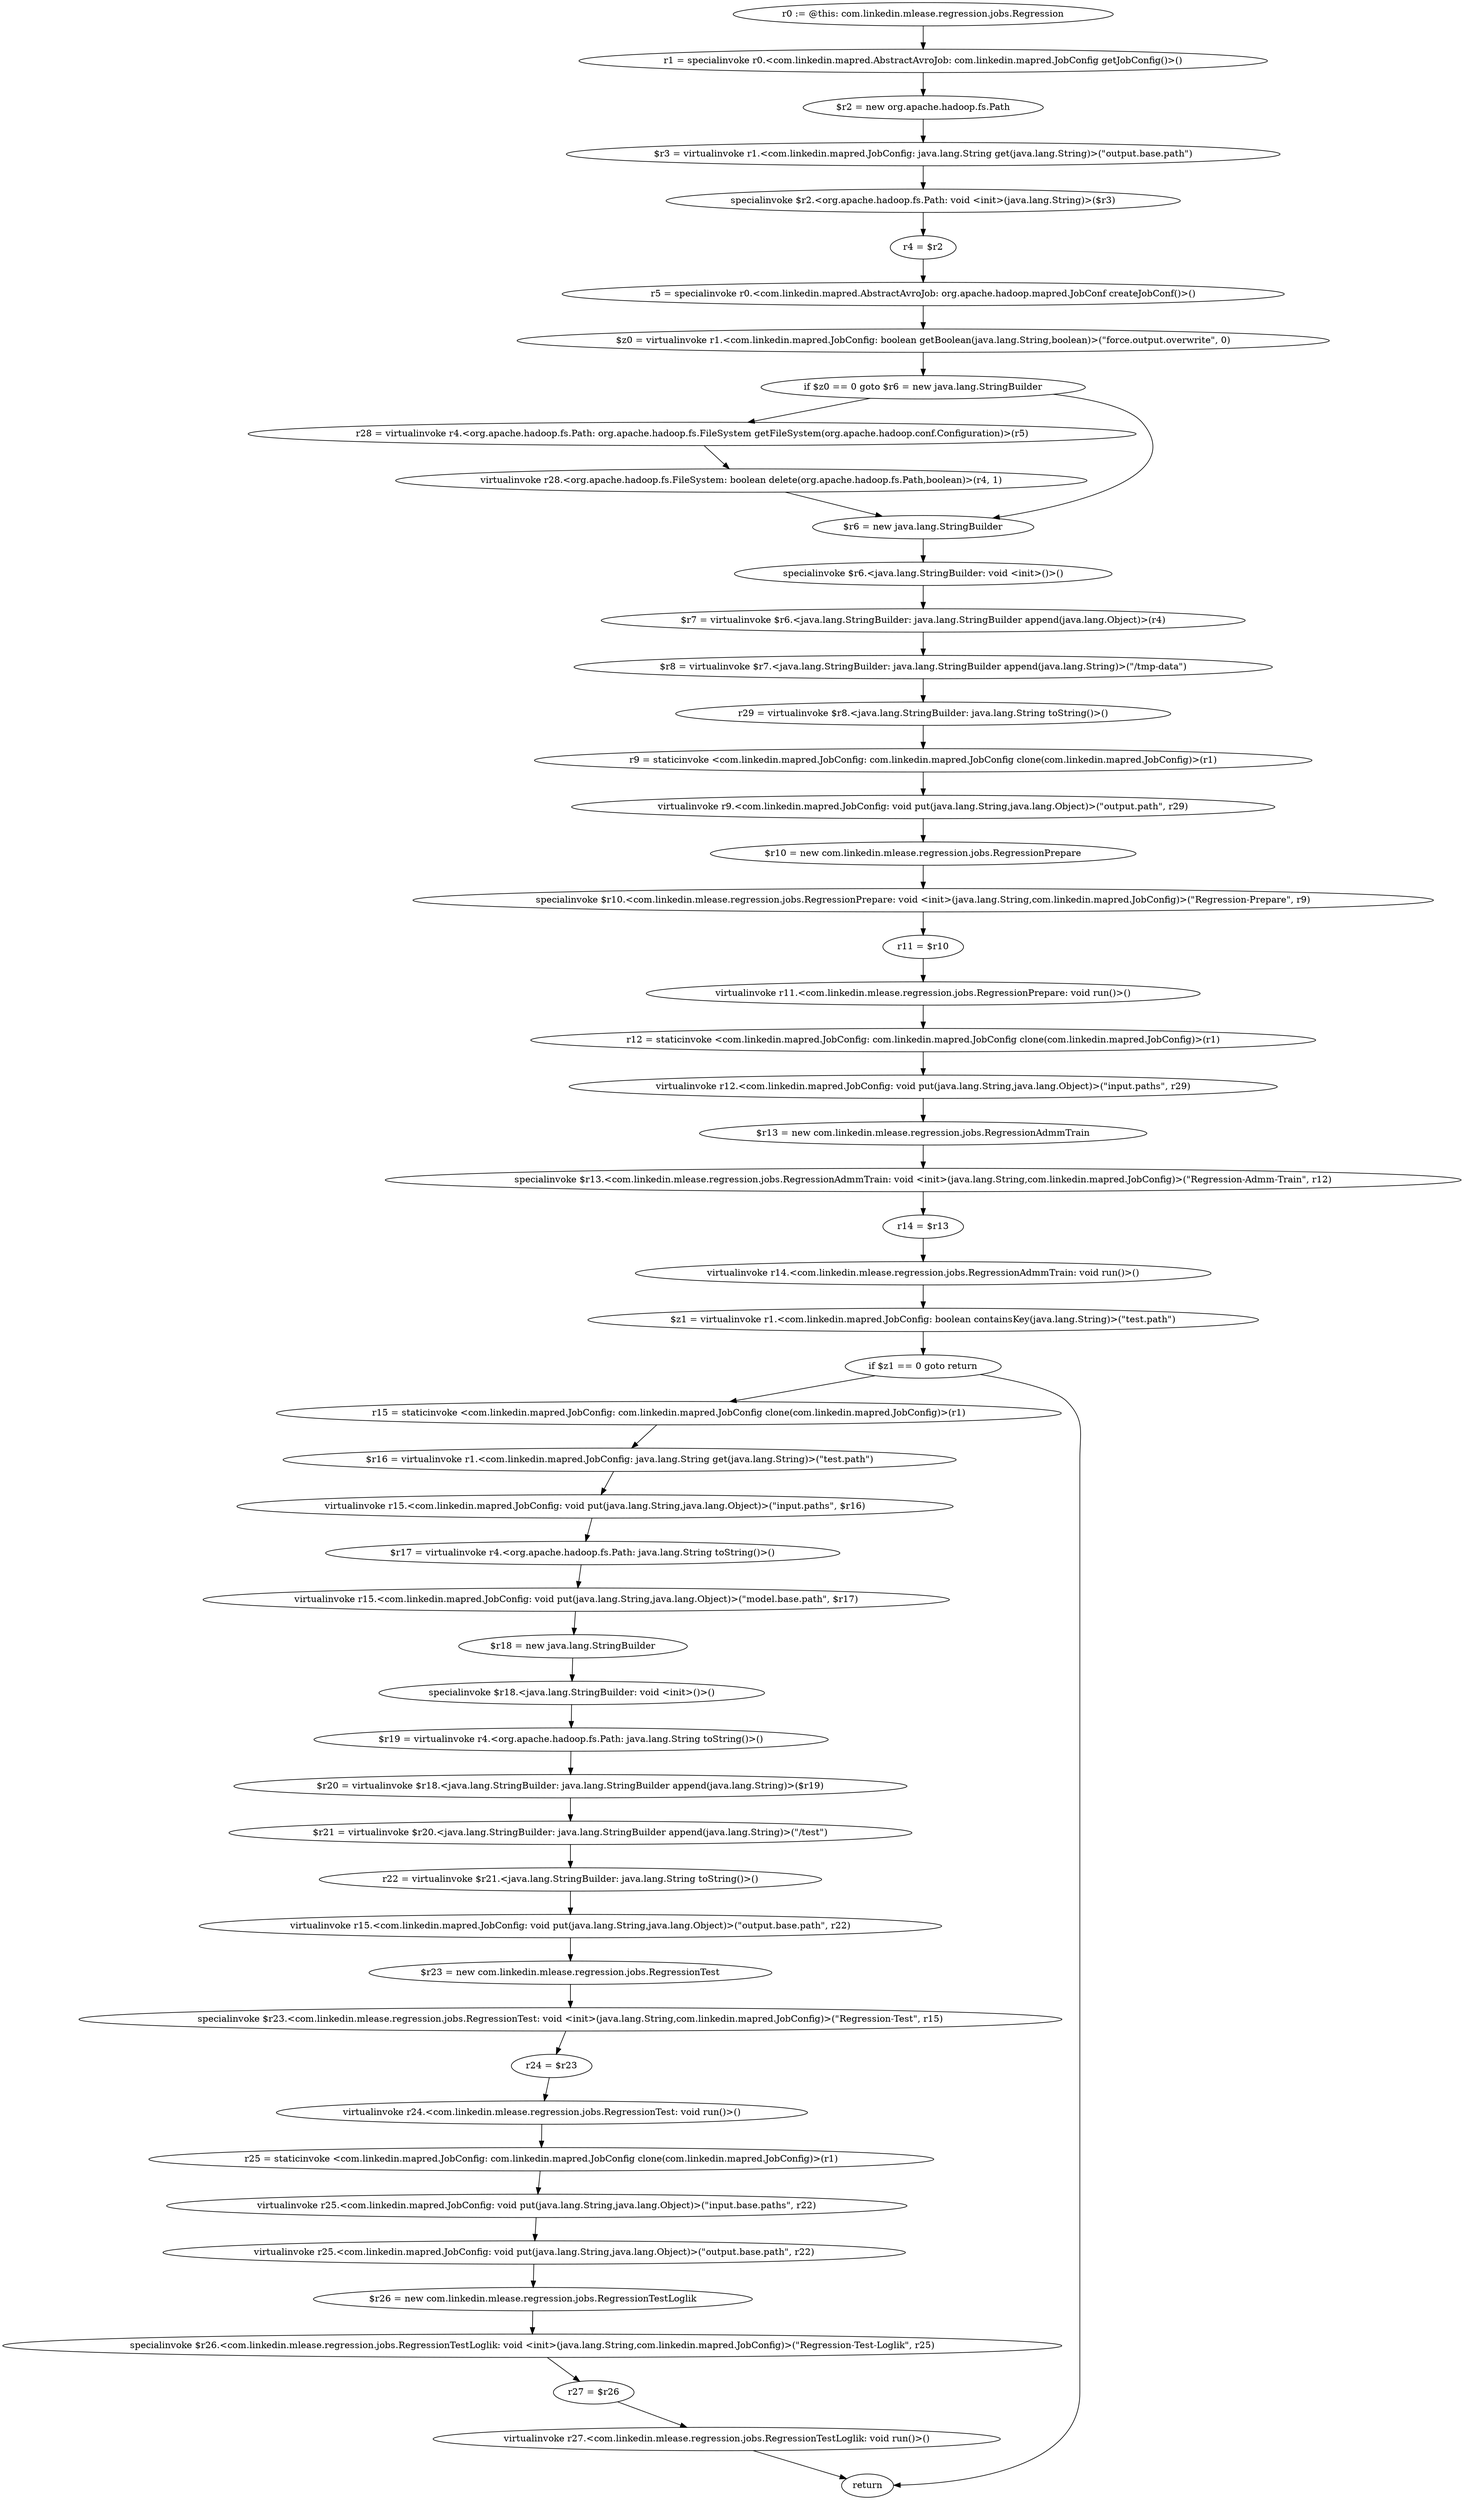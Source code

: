digraph "unitGraph" {
    "r0 := @this: com.linkedin.mlease.regression.jobs.Regression"
    "r1 = specialinvoke r0.<com.linkedin.mapred.AbstractAvroJob: com.linkedin.mapred.JobConfig getJobConfig()>()"
    "$r2 = new org.apache.hadoop.fs.Path"
    "$r3 = virtualinvoke r1.<com.linkedin.mapred.JobConfig: java.lang.String get(java.lang.String)>(\"output.base.path\")"
    "specialinvoke $r2.<org.apache.hadoop.fs.Path: void <init>(java.lang.String)>($r3)"
    "r4 = $r2"
    "r5 = specialinvoke r0.<com.linkedin.mapred.AbstractAvroJob: org.apache.hadoop.mapred.JobConf createJobConf()>()"
    "$z0 = virtualinvoke r1.<com.linkedin.mapred.JobConfig: boolean getBoolean(java.lang.String,boolean)>(\"force.output.overwrite\", 0)"
    "if $z0 == 0 goto $r6 = new java.lang.StringBuilder"
    "r28 = virtualinvoke r4.<org.apache.hadoop.fs.Path: org.apache.hadoop.fs.FileSystem getFileSystem(org.apache.hadoop.conf.Configuration)>(r5)"
    "virtualinvoke r28.<org.apache.hadoop.fs.FileSystem: boolean delete(org.apache.hadoop.fs.Path,boolean)>(r4, 1)"
    "$r6 = new java.lang.StringBuilder"
    "specialinvoke $r6.<java.lang.StringBuilder: void <init>()>()"
    "$r7 = virtualinvoke $r6.<java.lang.StringBuilder: java.lang.StringBuilder append(java.lang.Object)>(r4)"
    "$r8 = virtualinvoke $r7.<java.lang.StringBuilder: java.lang.StringBuilder append(java.lang.String)>(\"/tmp-data\")"
    "r29 = virtualinvoke $r8.<java.lang.StringBuilder: java.lang.String toString()>()"
    "r9 = staticinvoke <com.linkedin.mapred.JobConfig: com.linkedin.mapred.JobConfig clone(com.linkedin.mapred.JobConfig)>(r1)"
    "virtualinvoke r9.<com.linkedin.mapred.JobConfig: void put(java.lang.String,java.lang.Object)>(\"output.path\", r29)"
    "$r10 = new com.linkedin.mlease.regression.jobs.RegressionPrepare"
    "specialinvoke $r10.<com.linkedin.mlease.regression.jobs.RegressionPrepare: void <init>(java.lang.String,com.linkedin.mapred.JobConfig)>(\"Regression-Prepare\", r9)"
    "r11 = $r10"
    "virtualinvoke r11.<com.linkedin.mlease.regression.jobs.RegressionPrepare: void run()>()"
    "r12 = staticinvoke <com.linkedin.mapred.JobConfig: com.linkedin.mapred.JobConfig clone(com.linkedin.mapred.JobConfig)>(r1)"
    "virtualinvoke r12.<com.linkedin.mapred.JobConfig: void put(java.lang.String,java.lang.Object)>(\"input.paths\", r29)"
    "$r13 = new com.linkedin.mlease.regression.jobs.RegressionAdmmTrain"
    "specialinvoke $r13.<com.linkedin.mlease.regression.jobs.RegressionAdmmTrain: void <init>(java.lang.String,com.linkedin.mapred.JobConfig)>(\"Regression-Admm-Train\", r12)"
    "r14 = $r13"
    "virtualinvoke r14.<com.linkedin.mlease.regression.jobs.RegressionAdmmTrain: void run()>()"
    "$z1 = virtualinvoke r1.<com.linkedin.mapred.JobConfig: boolean containsKey(java.lang.String)>(\"test.path\")"
    "if $z1 == 0 goto return"
    "r15 = staticinvoke <com.linkedin.mapred.JobConfig: com.linkedin.mapred.JobConfig clone(com.linkedin.mapred.JobConfig)>(r1)"
    "$r16 = virtualinvoke r1.<com.linkedin.mapred.JobConfig: java.lang.String get(java.lang.String)>(\"test.path\")"
    "virtualinvoke r15.<com.linkedin.mapred.JobConfig: void put(java.lang.String,java.lang.Object)>(\"input.paths\", $r16)"
    "$r17 = virtualinvoke r4.<org.apache.hadoop.fs.Path: java.lang.String toString()>()"
    "virtualinvoke r15.<com.linkedin.mapred.JobConfig: void put(java.lang.String,java.lang.Object)>(\"model.base.path\", $r17)"
    "$r18 = new java.lang.StringBuilder"
    "specialinvoke $r18.<java.lang.StringBuilder: void <init>()>()"
    "$r19 = virtualinvoke r4.<org.apache.hadoop.fs.Path: java.lang.String toString()>()"
    "$r20 = virtualinvoke $r18.<java.lang.StringBuilder: java.lang.StringBuilder append(java.lang.String)>($r19)"
    "$r21 = virtualinvoke $r20.<java.lang.StringBuilder: java.lang.StringBuilder append(java.lang.String)>(\"/test\")"
    "r22 = virtualinvoke $r21.<java.lang.StringBuilder: java.lang.String toString()>()"
    "virtualinvoke r15.<com.linkedin.mapred.JobConfig: void put(java.lang.String,java.lang.Object)>(\"output.base.path\", r22)"
    "$r23 = new com.linkedin.mlease.regression.jobs.RegressionTest"
    "specialinvoke $r23.<com.linkedin.mlease.regression.jobs.RegressionTest: void <init>(java.lang.String,com.linkedin.mapred.JobConfig)>(\"Regression-Test\", r15)"
    "r24 = $r23"
    "virtualinvoke r24.<com.linkedin.mlease.regression.jobs.RegressionTest: void run()>()"
    "r25 = staticinvoke <com.linkedin.mapred.JobConfig: com.linkedin.mapred.JobConfig clone(com.linkedin.mapred.JobConfig)>(r1)"
    "virtualinvoke r25.<com.linkedin.mapred.JobConfig: void put(java.lang.String,java.lang.Object)>(\"input.base.paths\", r22)"
    "virtualinvoke r25.<com.linkedin.mapred.JobConfig: void put(java.lang.String,java.lang.Object)>(\"output.base.path\", r22)"
    "$r26 = new com.linkedin.mlease.regression.jobs.RegressionTestLoglik"
    "specialinvoke $r26.<com.linkedin.mlease.regression.jobs.RegressionTestLoglik: void <init>(java.lang.String,com.linkedin.mapred.JobConfig)>(\"Regression-Test-Loglik\", r25)"
    "r27 = $r26"
    "virtualinvoke r27.<com.linkedin.mlease.regression.jobs.RegressionTestLoglik: void run()>()"
    "return"
    "r0 := @this: com.linkedin.mlease.regression.jobs.Regression"->"r1 = specialinvoke r0.<com.linkedin.mapred.AbstractAvroJob: com.linkedin.mapred.JobConfig getJobConfig()>()";
    "r1 = specialinvoke r0.<com.linkedin.mapred.AbstractAvroJob: com.linkedin.mapred.JobConfig getJobConfig()>()"->"$r2 = new org.apache.hadoop.fs.Path";
    "$r2 = new org.apache.hadoop.fs.Path"->"$r3 = virtualinvoke r1.<com.linkedin.mapred.JobConfig: java.lang.String get(java.lang.String)>(\"output.base.path\")";
    "$r3 = virtualinvoke r1.<com.linkedin.mapred.JobConfig: java.lang.String get(java.lang.String)>(\"output.base.path\")"->"specialinvoke $r2.<org.apache.hadoop.fs.Path: void <init>(java.lang.String)>($r3)";
    "specialinvoke $r2.<org.apache.hadoop.fs.Path: void <init>(java.lang.String)>($r3)"->"r4 = $r2";
    "r4 = $r2"->"r5 = specialinvoke r0.<com.linkedin.mapred.AbstractAvroJob: org.apache.hadoop.mapred.JobConf createJobConf()>()";
    "r5 = specialinvoke r0.<com.linkedin.mapred.AbstractAvroJob: org.apache.hadoop.mapred.JobConf createJobConf()>()"->"$z0 = virtualinvoke r1.<com.linkedin.mapred.JobConfig: boolean getBoolean(java.lang.String,boolean)>(\"force.output.overwrite\", 0)";
    "$z0 = virtualinvoke r1.<com.linkedin.mapred.JobConfig: boolean getBoolean(java.lang.String,boolean)>(\"force.output.overwrite\", 0)"->"if $z0 == 0 goto $r6 = new java.lang.StringBuilder";
    "if $z0 == 0 goto $r6 = new java.lang.StringBuilder"->"r28 = virtualinvoke r4.<org.apache.hadoop.fs.Path: org.apache.hadoop.fs.FileSystem getFileSystem(org.apache.hadoop.conf.Configuration)>(r5)";
    "if $z0 == 0 goto $r6 = new java.lang.StringBuilder"->"$r6 = new java.lang.StringBuilder";
    "r28 = virtualinvoke r4.<org.apache.hadoop.fs.Path: org.apache.hadoop.fs.FileSystem getFileSystem(org.apache.hadoop.conf.Configuration)>(r5)"->"virtualinvoke r28.<org.apache.hadoop.fs.FileSystem: boolean delete(org.apache.hadoop.fs.Path,boolean)>(r4, 1)";
    "virtualinvoke r28.<org.apache.hadoop.fs.FileSystem: boolean delete(org.apache.hadoop.fs.Path,boolean)>(r4, 1)"->"$r6 = new java.lang.StringBuilder";
    "$r6 = new java.lang.StringBuilder"->"specialinvoke $r6.<java.lang.StringBuilder: void <init>()>()";
    "specialinvoke $r6.<java.lang.StringBuilder: void <init>()>()"->"$r7 = virtualinvoke $r6.<java.lang.StringBuilder: java.lang.StringBuilder append(java.lang.Object)>(r4)";
    "$r7 = virtualinvoke $r6.<java.lang.StringBuilder: java.lang.StringBuilder append(java.lang.Object)>(r4)"->"$r8 = virtualinvoke $r7.<java.lang.StringBuilder: java.lang.StringBuilder append(java.lang.String)>(\"/tmp-data\")";
    "$r8 = virtualinvoke $r7.<java.lang.StringBuilder: java.lang.StringBuilder append(java.lang.String)>(\"/tmp-data\")"->"r29 = virtualinvoke $r8.<java.lang.StringBuilder: java.lang.String toString()>()";
    "r29 = virtualinvoke $r8.<java.lang.StringBuilder: java.lang.String toString()>()"->"r9 = staticinvoke <com.linkedin.mapred.JobConfig: com.linkedin.mapred.JobConfig clone(com.linkedin.mapred.JobConfig)>(r1)";
    "r9 = staticinvoke <com.linkedin.mapred.JobConfig: com.linkedin.mapred.JobConfig clone(com.linkedin.mapred.JobConfig)>(r1)"->"virtualinvoke r9.<com.linkedin.mapred.JobConfig: void put(java.lang.String,java.lang.Object)>(\"output.path\", r29)";
    "virtualinvoke r9.<com.linkedin.mapred.JobConfig: void put(java.lang.String,java.lang.Object)>(\"output.path\", r29)"->"$r10 = new com.linkedin.mlease.regression.jobs.RegressionPrepare";
    "$r10 = new com.linkedin.mlease.regression.jobs.RegressionPrepare"->"specialinvoke $r10.<com.linkedin.mlease.regression.jobs.RegressionPrepare: void <init>(java.lang.String,com.linkedin.mapred.JobConfig)>(\"Regression-Prepare\", r9)";
    "specialinvoke $r10.<com.linkedin.mlease.regression.jobs.RegressionPrepare: void <init>(java.lang.String,com.linkedin.mapred.JobConfig)>(\"Regression-Prepare\", r9)"->"r11 = $r10";
    "r11 = $r10"->"virtualinvoke r11.<com.linkedin.mlease.regression.jobs.RegressionPrepare: void run()>()";
    "virtualinvoke r11.<com.linkedin.mlease.regression.jobs.RegressionPrepare: void run()>()"->"r12 = staticinvoke <com.linkedin.mapred.JobConfig: com.linkedin.mapred.JobConfig clone(com.linkedin.mapred.JobConfig)>(r1)";
    "r12 = staticinvoke <com.linkedin.mapred.JobConfig: com.linkedin.mapred.JobConfig clone(com.linkedin.mapred.JobConfig)>(r1)"->"virtualinvoke r12.<com.linkedin.mapred.JobConfig: void put(java.lang.String,java.lang.Object)>(\"input.paths\", r29)";
    "virtualinvoke r12.<com.linkedin.mapred.JobConfig: void put(java.lang.String,java.lang.Object)>(\"input.paths\", r29)"->"$r13 = new com.linkedin.mlease.regression.jobs.RegressionAdmmTrain";
    "$r13 = new com.linkedin.mlease.regression.jobs.RegressionAdmmTrain"->"specialinvoke $r13.<com.linkedin.mlease.regression.jobs.RegressionAdmmTrain: void <init>(java.lang.String,com.linkedin.mapred.JobConfig)>(\"Regression-Admm-Train\", r12)";
    "specialinvoke $r13.<com.linkedin.mlease.regression.jobs.RegressionAdmmTrain: void <init>(java.lang.String,com.linkedin.mapred.JobConfig)>(\"Regression-Admm-Train\", r12)"->"r14 = $r13";
    "r14 = $r13"->"virtualinvoke r14.<com.linkedin.mlease.regression.jobs.RegressionAdmmTrain: void run()>()";
    "virtualinvoke r14.<com.linkedin.mlease.regression.jobs.RegressionAdmmTrain: void run()>()"->"$z1 = virtualinvoke r1.<com.linkedin.mapred.JobConfig: boolean containsKey(java.lang.String)>(\"test.path\")";
    "$z1 = virtualinvoke r1.<com.linkedin.mapred.JobConfig: boolean containsKey(java.lang.String)>(\"test.path\")"->"if $z1 == 0 goto return";
    "if $z1 == 0 goto return"->"r15 = staticinvoke <com.linkedin.mapred.JobConfig: com.linkedin.mapred.JobConfig clone(com.linkedin.mapred.JobConfig)>(r1)";
    "if $z1 == 0 goto return"->"return";
    "r15 = staticinvoke <com.linkedin.mapred.JobConfig: com.linkedin.mapred.JobConfig clone(com.linkedin.mapred.JobConfig)>(r1)"->"$r16 = virtualinvoke r1.<com.linkedin.mapred.JobConfig: java.lang.String get(java.lang.String)>(\"test.path\")";
    "$r16 = virtualinvoke r1.<com.linkedin.mapred.JobConfig: java.lang.String get(java.lang.String)>(\"test.path\")"->"virtualinvoke r15.<com.linkedin.mapred.JobConfig: void put(java.lang.String,java.lang.Object)>(\"input.paths\", $r16)";
    "virtualinvoke r15.<com.linkedin.mapred.JobConfig: void put(java.lang.String,java.lang.Object)>(\"input.paths\", $r16)"->"$r17 = virtualinvoke r4.<org.apache.hadoop.fs.Path: java.lang.String toString()>()";
    "$r17 = virtualinvoke r4.<org.apache.hadoop.fs.Path: java.lang.String toString()>()"->"virtualinvoke r15.<com.linkedin.mapred.JobConfig: void put(java.lang.String,java.lang.Object)>(\"model.base.path\", $r17)";
    "virtualinvoke r15.<com.linkedin.mapred.JobConfig: void put(java.lang.String,java.lang.Object)>(\"model.base.path\", $r17)"->"$r18 = new java.lang.StringBuilder";
    "$r18 = new java.lang.StringBuilder"->"specialinvoke $r18.<java.lang.StringBuilder: void <init>()>()";
    "specialinvoke $r18.<java.lang.StringBuilder: void <init>()>()"->"$r19 = virtualinvoke r4.<org.apache.hadoop.fs.Path: java.lang.String toString()>()";
    "$r19 = virtualinvoke r4.<org.apache.hadoop.fs.Path: java.lang.String toString()>()"->"$r20 = virtualinvoke $r18.<java.lang.StringBuilder: java.lang.StringBuilder append(java.lang.String)>($r19)";
    "$r20 = virtualinvoke $r18.<java.lang.StringBuilder: java.lang.StringBuilder append(java.lang.String)>($r19)"->"$r21 = virtualinvoke $r20.<java.lang.StringBuilder: java.lang.StringBuilder append(java.lang.String)>(\"/test\")";
    "$r21 = virtualinvoke $r20.<java.lang.StringBuilder: java.lang.StringBuilder append(java.lang.String)>(\"/test\")"->"r22 = virtualinvoke $r21.<java.lang.StringBuilder: java.lang.String toString()>()";
    "r22 = virtualinvoke $r21.<java.lang.StringBuilder: java.lang.String toString()>()"->"virtualinvoke r15.<com.linkedin.mapred.JobConfig: void put(java.lang.String,java.lang.Object)>(\"output.base.path\", r22)";
    "virtualinvoke r15.<com.linkedin.mapred.JobConfig: void put(java.lang.String,java.lang.Object)>(\"output.base.path\", r22)"->"$r23 = new com.linkedin.mlease.regression.jobs.RegressionTest";
    "$r23 = new com.linkedin.mlease.regression.jobs.RegressionTest"->"specialinvoke $r23.<com.linkedin.mlease.regression.jobs.RegressionTest: void <init>(java.lang.String,com.linkedin.mapred.JobConfig)>(\"Regression-Test\", r15)";
    "specialinvoke $r23.<com.linkedin.mlease.regression.jobs.RegressionTest: void <init>(java.lang.String,com.linkedin.mapred.JobConfig)>(\"Regression-Test\", r15)"->"r24 = $r23";
    "r24 = $r23"->"virtualinvoke r24.<com.linkedin.mlease.regression.jobs.RegressionTest: void run()>()";
    "virtualinvoke r24.<com.linkedin.mlease.regression.jobs.RegressionTest: void run()>()"->"r25 = staticinvoke <com.linkedin.mapred.JobConfig: com.linkedin.mapred.JobConfig clone(com.linkedin.mapred.JobConfig)>(r1)";
    "r25 = staticinvoke <com.linkedin.mapred.JobConfig: com.linkedin.mapred.JobConfig clone(com.linkedin.mapred.JobConfig)>(r1)"->"virtualinvoke r25.<com.linkedin.mapred.JobConfig: void put(java.lang.String,java.lang.Object)>(\"input.base.paths\", r22)";
    "virtualinvoke r25.<com.linkedin.mapred.JobConfig: void put(java.lang.String,java.lang.Object)>(\"input.base.paths\", r22)"->"virtualinvoke r25.<com.linkedin.mapred.JobConfig: void put(java.lang.String,java.lang.Object)>(\"output.base.path\", r22)";
    "virtualinvoke r25.<com.linkedin.mapred.JobConfig: void put(java.lang.String,java.lang.Object)>(\"output.base.path\", r22)"->"$r26 = new com.linkedin.mlease.regression.jobs.RegressionTestLoglik";
    "$r26 = new com.linkedin.mlease.regression.jobs.RegressionTestLoglik"->"specialinvoke $r26.<com.linkedin.mlease.regression.jobs.RegressionTestLoglik: void <init>(java.lang.String,com.linkedin.mapred.JobConfig)>(\"Regression-Test-Loglik\", r25)";
    "specialinvoke $r26.<com.linkedin.mlease.regression.jobs.RegressionTestLoglik: void <init>(java.lang.String,com.linkedin.mapred.JobConfig)>(\"Regression-Test-Loglik\", r25)"->"r27 = $r26";
    "r27 = $r26"->"virtualinvoke r27.<com.linkedin.mlease.regression.jobs.RegressionTestLoglik: void run()>()";
    "virtualinvoke r27.<com.linkedin.mlease.regression.jobs.RegressionTestLoglik: void run()>()"->"return";
}
